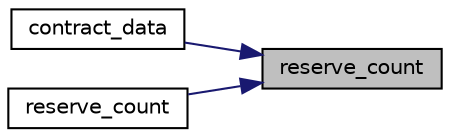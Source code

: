 digraph "reserve_count"
{
 // INTERACTIVE_SVG=YES
 // LATEX_PDF_SIZE
  edge [fontname="Helvetica",fontsize="10",labelfontname="Helvetica",labelfontsize="10"];
  node [fontname="Helvetica",fontsize="10",shape=record];
  rankdir="RL";
  Node1 [label="reserve_count",height=0.2,width=0.4,color="black", fillcolor="grey75", style="filled", fontcolor="black",tooltip=" "];
  Node1 -> Node2 [dir="back",color="midnightblue",fontsize="10",style="solid",fontname="Helvetica"];
  Node2 [label="contract_data",height=0.2,width=0.4,color="black", fillcolor="white", style="filled",URL="$merge__cast_8h.html#ad1bdb8ec0ae072760a395bb19165807e",tooltip=" "];
  Node1 -> Node3 [dir="back",color="midnightblue",fontsize="10",style="solid",fontname="Helvetica"];
  Node3 [label="reserve_count",height=0.2,width=0.4,color="black", fillcolor="white", style="filled",URL="$merge__cast_8h.html#afad517d4d28db3a38ccecc2e8ae63142",tooltip=" "];
}
